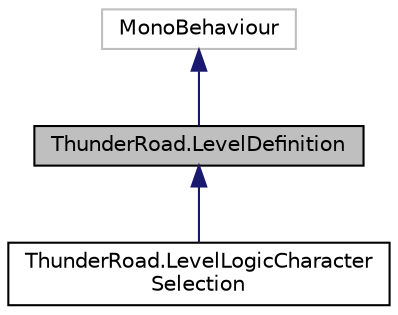 digraph "ThunderRoad.LevelDefinition"
{
 // LATEX_PDF_SIZE
  edge [fontname="Helvetica",fontsize="10",labelfontname="Helvetica",labelfontsize="10"];
  node [fontname="Helvetica",fontsize="10",shape=record];
  Node1 [label="ThunderRoad.LevelDefinition",height=0.2,width=0.4,color="black", fillcolor="grey75", style="filled", fontcolor="black",tooltip="Class LevelDefinition. Implements the UnityEngine.MonoBehaviour"];
  Node2 -> Node1 [dir="back",color="midnightblue",fontsize="10",style="solid",fontname="Helvetica"];
  Node2 [label="MonoBehaviour",height=0.2,width=0.4,color="grey75", fillcolor="white", style="filled",tooltip=" "];
  Node1 -> Node3 [dir="back",color="midnightblue",fontsize="10",style="solid",fontname="Helvetica"];
  Node3 [label="ThunderRoad.LevelLogicCharacter\lSelection",height=0.2,width=0.4,color="black", fillcolor="white", style="filled",URL="$class_thunder_road_1_1_level_logic_character_selection.html",tooltip="Class LevelLogicCharacterSelection. Implements the ThunderRoad.LevelDefinition"];
}
